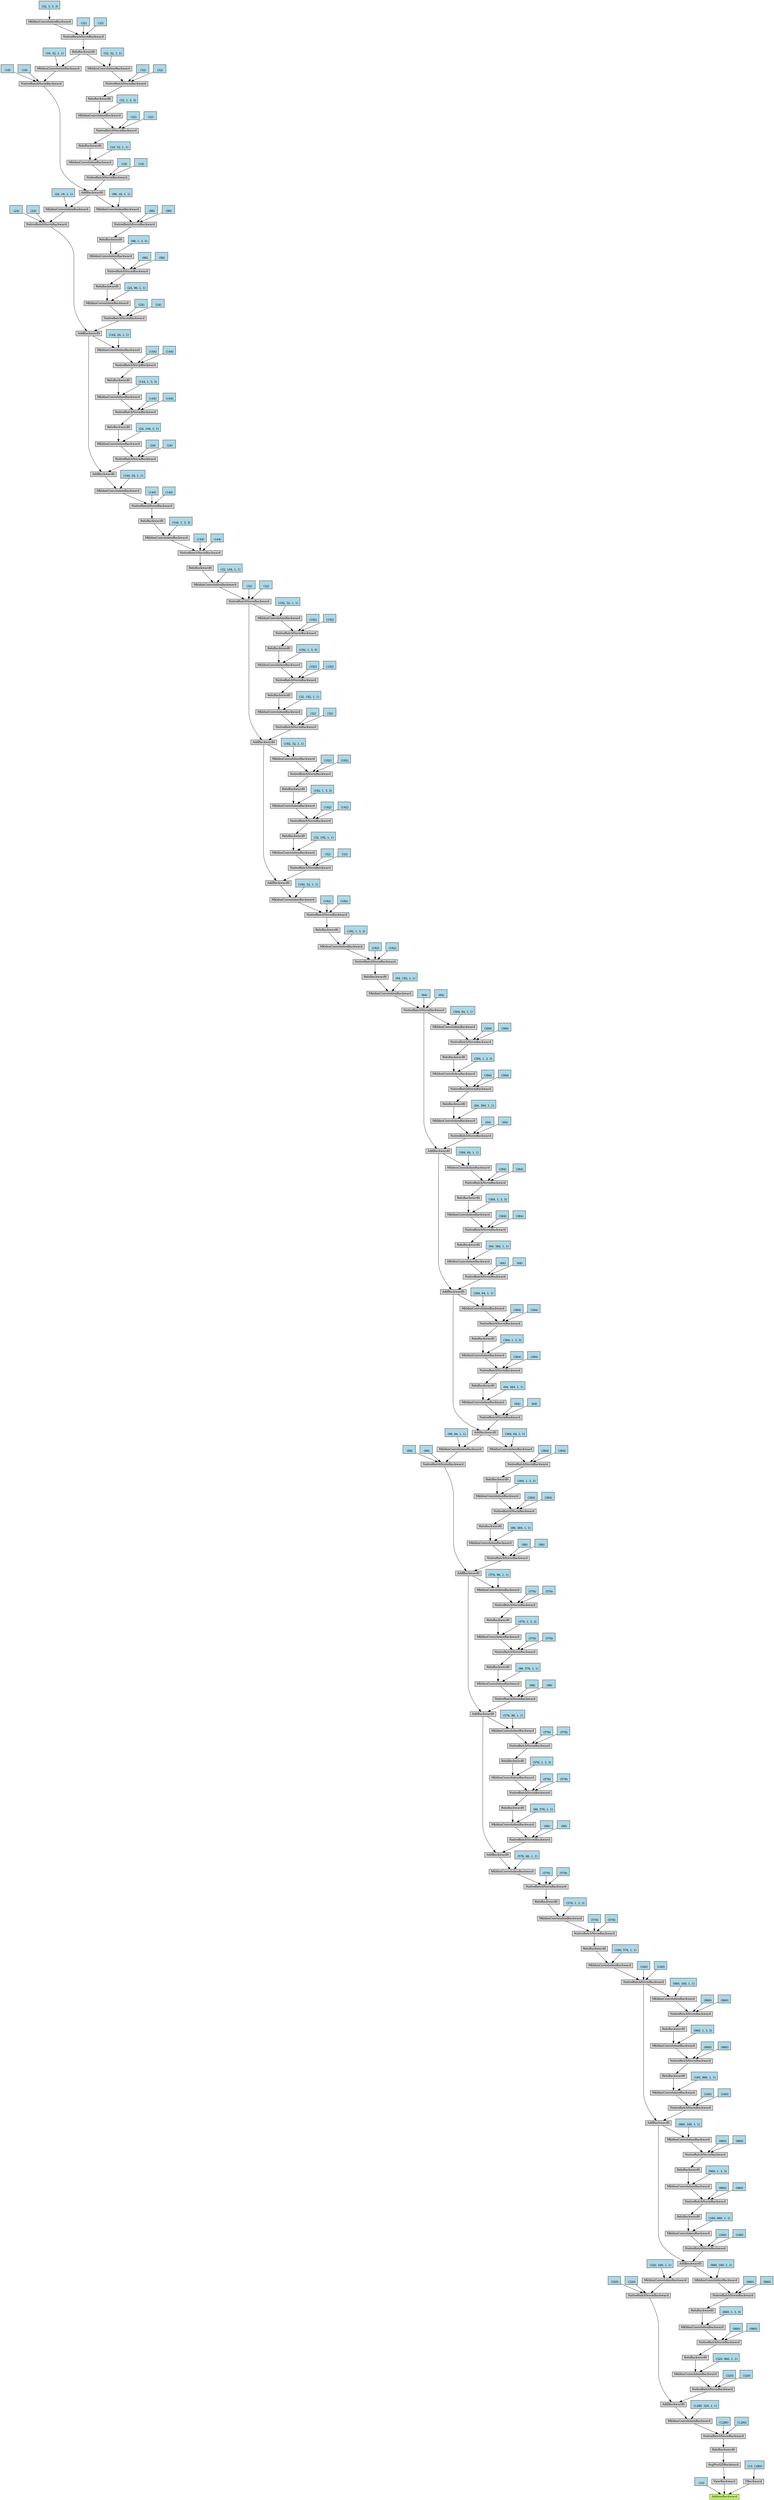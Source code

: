 digraph {
	graph [size="104.25,104.25"]
	node [align=left fontsize=12 height=0.2 ranksep=0.1 shape=box style=filled]
	4929647520 [label=AddmmBackward fillcolor=darkolivegreen1]
	4929647568 -> 4929647520
	4929647568 [label="
 (10)" fillcolor=lightblue]
	4929647616 -> 4929647520
	4929647616 [label=ViewBackward]
	4929647952 -> 4929647616
	4929647952 [label=AvgPool2DBackward]
	4929648000 -> 4929647952
	4929648000 [label=ReluBackward0]
	4929647856 -> 4929648000
	4929647856 [label=NativeBatchNormBackward]
	4929647760 -> 4929647856
	4929647760 [label=MkldnnConvolutionBackward]
	4929648240 -> 4929647760
	4929648240 [label=AddBackward0]
	4929648384 -> 4929648240
	4929648384 [label=NativeBatchNormBackward]
	4929648528 -> 4929648384
	4929648528 [label=MkldnnConvolutionBackward]
	4929648720 -> 4929648528
	4929648720 [label=ReluBackward0]
	4929648864 -> 4929648720
	4929648864 [label=NativeBatchNormBackward]
	4929648960 -> 4929648864
	4929648960 [label=MkldnnConvolutionBackward]
	4929649152 -> 4929648960
	4929649152 [label=ReluBackward0]
	4929649296 -> 4929649152
	4929649296 [label=NativeBatchNormBackward]
	4929649392 -> 4929649296
	4929649392 [label=MkldnnConvolutionBackward]
	4929649584 -> 4929649392
	4929649584 [label=AddBackward0]
	4929649728 -> 4929649584
	4929649728 [label=NativeBatchNormBackward]
	4929649872 -> 4929649728
	4929649872 [label=MkldnnConvolutionBackward]
	4929650064 -> 4929649872
	4929650064 [label=ReluBackward0]
	4929650208 -> 4929650064
	4929650208 [label=NativeBatchNormBackward]
	4929650304 -> 4929650208
	4929650304 [label=MkldnnConvolutionBackward]
	4929650496 -> 4929650304
	4929650496 [label=ReluBackward0]
	4929650640 -> 4929650496
	4929650640 [label=NativeBatchNormBackward]
	4929683568 -> 4929650640
	4929683568 [label=MkldnnConvolutionBackward]
	4929649776 -> 4929683568
	4929649776 [label=AddBackward0]
	4929683856 -> 4929649776
	4929683856 [label=NativeBatchNormBackward]
	4929684000 -> 4929683856
	4929684000 [label=MkldnnConvolutionBackward]
	4929684192 -> 4929684000
	4929684192 [label=ReluBackward0]
	4929684336 -> 4929684192
	4929684336 [label=NativeBatchNormBackward]
	4929684432 -> 4929684336
	4929684432 [label=MkldnnConvolutionBackward]
	4929684624 -> 4929684432
	4929684624 [label=ReluBackward0]
	4929684768 -> 4929684624
	4929684768 [label=NativeBatchNormBackward]
	4929684912 -> 4929684768
	4929684912 [label=MkldnnConvolutionBackward]
	4929683904 -> 4929684912
	4929683904 [label=NativeBatchNormBackward]
	4929685200 -> 4929683904
	4929685200 [label=MkldnnConvolutionBackward]
	4929685392 -> 4929685200
	4929685392 [label=ReluBackward0]
	4929685536 -> 4929685392
	4929685536 [label=NativeBatchNormBackward]
	4929685680 -> 4929685536
	4929685680 [label=MkldnnConvolutionBackward]
	4929685872 -> 4929685680
	4929685872 [label=ReluBackward0]
	4929686016 -> 4929685872
	4929686016 [label=NativeBatchNormBackward]
	4929686160 -> 4929686016
	4929686160 [label=MkldnnConvolutionBackward]
	4929686352 -> 4929686160
	4929686352 [label=AddBackward0]
	4929686496 -> 4929686352
	4929686496 [label=NativeBatchNormBackward]
	4929686640 -> 4929686496
	4929686640 [label=MkldnnConvolutionBackward]
	4929686832 -> 4929686640
	4929686832 [label=ReluBackward0]
	4929686976 -> 4929686832
	4929686976 [label=NativeBatchNormBackward]
	4929687120 -> 4929686976
	4929687120 [label=MkldnnConvolutionBackward]
	4929687312 -> 4929687120
	4929687312 [label=ReluBackward0]
	4929687456 -> 4929687312
	4929687456 [label=NativeBatchNormBackward]
	4929695856 -> 4929687456
	4929695856 [label=MkldnnConvolutionBackward]
	4929686544 -> 4929695856
	4929686544 [label=AddBackward0]
	4929696144 -> 4929686544
	4929696144 [label=NativeBatchNormBackward]
	4929696288 -> 4929696144
	4929696288 [label=MkldnnConvolutionBackward]
	4929696480 -> 4929696288
	4929696480 [label=ReluBackward0]
	4929696624 -> 4929696480
	4929696624 [label=NativeBatchNormBackward]
	4929696768 -> 4929696624
	4929696768 [label=MkldnnConvolutionBackward]
	4929696960 -> 4929696768
	4929696960 [label=ReluBackward0]
	4929697104 -> 4929696960
	4929697104 [label=NativeBatchNormBackward]
	4929697248 -> 4929697104
	4929697248 [label=MkldnnConvolutionBackward]
	4929696192 -> 4929697248
	4929696192 [label=AddBackward0]
	4929697536 -> 4929696192
	4929697536 [label=NativeBatchNormBackward]
	4929697680 -> 4929697536
	4929697680 [label=MkldnnConvolutionBackward]
	4929697872 -> 4929697680
	4929697872 [label=ReluBackward0]
	4929698016 -> 4929697872
	4929698016 [label=NativeBatchNormBackward]
	4929698160 -> 4929698016
	4929698160 [label=MkldnnConvolutionBackward]
	4929698352 -> 4929698160
	4929698352 [label=ReluBackward0]
	4929698496 -> 4929698352
	4929698496 [label=NativeBatchNormBackward]
	4929698640 -> 4929698496
	4929698640 [label=MkldnnConvolutionBackward]
	4929698832 -> 4929698640
	4929698832 [label=AddBackward0]
	4929698976 -> 4929698832
	4929698976 [label=NativeBatchNormBackward]
	4929699120 -> 4929698976
	4929699120 [label=MkldnnConvolutionBackward]
	4929699312 -> 4929699120
	4929699312 [label=ReluBackward0]
	4929699456 -> 4929699312
	4929699456 [label=NativeBatchNormBackward]
	4929699600 -> 4929699456
	4929699600 [label=MkldnnConvolutionBackward]
	4929699792 -> 4929699600
	4929699792 [label=ReluBackward0]
	4929708192 -> 4929699792
	4929708192 [label=NativeBatchNormBackward]
	4929708336 -> 4929708192
	4929708336 [label=MkldnnConvolutionBackward]
	4929699024 -> 4929708336
	4929699024 [label=AddBackward0]
	4929708624 -> 4929699024
	4929708624 [label=NativeBatchNormBackward]
	4929708768 -> 4929708624
	4929708768 [label=MkldnnConvolutionBackward]
	4929708960 -> 4929708768
	4929708960 [label=ReluBackward0]
	4929709104 -> 4929708960
	4929709104 [label=NativeBatchNormBackward]
	4929709248 -> 4929709104
	4929709248 [label=MkldnnConvolutionBackward]
	4929709440 -> 4929709248
	4929709440 [label=ReluBackward0]
	4929709584 -> 4929709440
	4929709584 [label=NativeBatchNormBackward]
	4929709728 -> 4929709584
	4929709728 [label=MkldnnConvolutionBackward]
	4929708672 -> 4929709728
	4929708672 [label=AddBackward0]
	4929710016 -> 4929708672
	4929710016 [label=NativeBatchNormBackward]
	4929710160 -> 4929710016
	4929710160 [label=MkldnnConvolutionBackward]
	4929710352 -> 4929710160
	4929710352 [label=ReluBackward0]
	4929710496 -> 4929710352
	4929710496 [label=NativeBatchNormBackward]
	4929710640 -> 4929710496
	4929710640 [label=MkldnnConvolutionBackward]
	4929710832 -> 4929710640
	4929710832 [label=ReluBackward0]
	4929710976 -> 4929710832
	4929710976 [label=NativeBatchNormBackward]
	4929711120 -> 4929710976
	4929711120 [label=MkldnnConvolutionBackward]
	4929710064 -> 4929711120
	4929710064 [label=NativeBatchNormBackward]
	4929711408 -> 4929710064
	4929711408 [label=MkldnnConvolutionBackward]
	4929711600 -> 4929711408
	4929711600 [label=ReluBackward0]
	4929711744 -> 4929711600
	4929711744 [label=NativeBatchNormBackward]
	4929711888 -> 4929711744
	4929711888 [label=MkldnnConvolutionBackward]
	4929712080 -> 4929711888
	4929712080 [label=ReluBackward0]
	4929720480 -> 4929712080
	4929720480 [label=NativeBatchNormBackward]
	4929720624 -> 4929720480
	4929720624 [label=MkldnnConvolutionBackward]
	4929720816 -> 4929720624
	4929720816 [label=AddBackward0]
	4929720960 -> 4929720816
	4929720960 [label=NativeBatchNormBackward]
	4929721104 -> 4929720960
	4929721104 [label=MkldnnConvolutionBackward]
	4929721296 -> 4929721104
	4929721296 [label=ReluBackward0]
	4929721440 -> 4929721296
	4929721440 [label=NativeBatchNormBackward]
	4929721584 -> 4929721440
	4929721584 [label=MkldnnConvolutionBackward]
	4929721776 -> 4929721584
	4929721776 [label=ReluBackward0]
	4929721920 -> 4929721776
	4929721920 [label=NativeBatchNormBackward]
	4929722064 -> 4929721920
	4929722064 [label=MkldnnConvolutionBackward]
	4929721008 -> 4929722064
	4929721008 [label=AddBackward0]
	4929722352 -> 4929721008
	4929722352 [label=NativeBatchNormBackward]
	4929722496 -> 4929722352
	4929722496 [label=MkldnnConvolutionBackward]
	4929722688 -> 4929722496
	4929722688 [label=ReluBackward0]
	4929722832 -> 4929722688
	4929722832 [label=NativeBatchNormBackward]
	4929722976 -> 4929722832
	4929722976 [label=MkldnnConvolutionBackward]
	4929723168 -> 4929722976
	4929723168 [label=ReluBackward0]
	4929723312 -> 4929723168
	4929723312 [label=NativeBatchNormBackward]
	4929723456 -> 4929723312
	4929723456 [label=MkldnnConvolutionBackward]
	4929722400 -> 4929723456
	4929722400 [label=NativeBatchNormBackward]
	4929723744 -> 4929722400
	4929723744 [label=MkldnnConvolutionBackward]
	4929723936 -> 4929723744
	4929723936 [label=ReluBackward0]
	4929724080 -> 4929723936
	4929724080 [label=NativeBatchNormBackward]
	4929724224 -> 4929724080
	4929724224 [label=MkldnnConvolutionBackward]
	4929736768 -> 4929724224
	4929736768 [label=ReluBackward0]
	4929736912 -> 4929736768
	4929736912 [label=NativeBatchNormBackward]
	4929737056 -> 4929736912
	4929737056 [label=MkldnnConvolutionBackward]
	4929737248 -> 4929737056
	4929737248 [label=AddBackward0]
	4929737392 -> 4929737248
	4929737392 [label=NativeBatchNormBackward]
	4929737536 -> 4929737392
	4929737536 [label=MkldnnConvolutionBackward]
	4929737728 -> 4929737536
	4929737728 [label=ReluBackward0]
	4929737872 -> 4929737728
	4929737872 [label=NativeBatchNormBackward]
	4929738016 -> 4929737872
	4929738016 [label=MkldnnConvolutionBackward]
	4929738208 -> 4929738016
	4929738208 [label=ReluBackward0]
	4929738352 -> 4929738208
	4929738352 [label=NativeBatchNormBackward]
	4929738496 -> 4929738352
	4929738496 [label=MkldnnConvolutionBackward]
	4929737440 -> 4929738496
	4929737440 [label=AddBackward0]
	4929738784 -> 4929737440
	4929738784 [label=NativeBatchNormBackward]
	4929738928 -> 4929738784
	4929738928 [label=MkldnnConvolutionBackward]
	4929739120 -> 4929738928
	4929739120 [label=ReluBackward0]
	4929739264 -> 4929739120
	4929739264 [label=NativeBatchNormBackward]
	4929739408 -> 4929739264
	4929739408 [label=MkldnnConvolutionBackward]
	4929739600 -> 4929739408
	4929739600 [label=ReluBackward0]
	4929739744 -> 4929739600
	4929739744 [label=NativeBatchNormBackward]
	4929739888 -> 4929739744
	4929739888 [label=MkldnnConvolutionBackward]
	4929740080 -> 4929739888
	4929740080 [label=AddBackward0]
	4929740224 -> 4929740080
	4929740224 [label=NativeBatchNormBackward]
	4929740368 -> 4929740224
	4929740368 [label=MkldnnConvolutionBackward]
	4929740560 -> 4929740368
	4929740560 [label=ReluBackward0]
	4929740704 -> 4929740560
	4929740704 [label=NativeBatchNormBackward]
	4929745008 -> 4929740704
	4929745008 [label=MkldnnConvolutionBackward]
	4929745200 -> 4929745008
	4929745200 [label=ReluBackward0]
	4929745344 -> 4929745200
	4929745344 [label=NativeBatchNormBackward]
	4929745488 -> 4929745344
	4929745488 [label=MkldnnConvolutionBackward]
	4929745680 -> 4929745488
	4929745680 [label=ReluBackward0]
	4929745824 -> 4929745680
	4929745824 [label=NativeBatchNormBackward]
	4929745968 -> 4929745824
	4929745968 [label=MkldnnConvolutionBackward]
	4929746160 -> 4929745968
	4929746160 [label="
 (32, 3, 3, 3)" fillcolor=lightblue]
	4929746016 -> 4929745824
	4929746016 [label="
 (32)" fillcolor=lightblue]
	4929746064 -> 4929745824
	4929746064 [label="
 (32)" fillcolor=lightblue]
	4929745728 -> 4929745488
	4929745728 [label="
 (32, 32, 1, 1)" fillcolor=lightblue]
	4929745536 -> 4929745344
	4929745536 [label="
 (32)" fillcolor=lightblue]
	4929745584 -> 4929745344
	4929745584 [label="
 (32)" fillcolor=lightblue]
	4929745248 -> 4929745008
	4929745248 [label="
 (32, 1, 3, 3)" fillcolor=lightblue]
	4929745056 -> 4929740704
	4929745056 [label="
 (32)" fillcolor=lightblue]
	4929745104 -> 4929740704
	4929745104 [label="
 (32)" fillcolor=lightblue]
	4929740608 -> 4929740368
	4929740608 [label="
 (16, 32, 1, 1)" fillcolor=lightblue]
	4929740416 -> 4929740224
	4929740416 [label="
 (16)" fillcolor=lightblue]
	4929740464 -> 4929740224
	4929740464 [label="
 (16)" fillcolor=lightblue]
	4929740272 -> 4929740080
	4929740272 [label=NativeBatchNormBackward]
	4929740512 -> 4929740272
	4929740512 [label=MkldnnConvolutionBackward]
	4929745680 -> 4929740512
	4929745296 -> 4929740512
	4929745296 [label="
 (16, 32, 1, 1)" fillcolor=lightblue]
	4929740656 -> 4929740272
	4929740656 [label="
 (16)" fillcolor=lightblue]
	4929740752 -> 4929740272
	4929740752 [label="
 (16)" fillcolor=lightblue]
	4929740128 -> 4929739888
	4929740128 [label="
 (96, 16, 1, 1)" fillcolor=lightblue]
	4929739936 -> 4929739744
	4929739936 [label="
 (96)" fillcolor=lightblue]
	4929739984 -> 4929739744
	4929739984 [label="
 (96)" fillcolor=lightblue]
	4929739648 -> 4929739408
	4929739648 [label="
 (96, 1, 3, 3)" fillcolor=lightblue]
	4929739456 -> 4929739264
	4929739456 [label="
 (96)" fillcolor=lightblue]
	4929739504 -> 4929739264
	4929739504 [label="
 (96)" fillcolor=lightblue]
	4929739168 -> 4929738928
	4929739168 [label="
 (24, 96, 1, 1)" fillcolor=lightblue]
	4929738976 -> 4929738784
	4929738976 [label="
 (24)" fillcolor=lightblue]
	4929739024 -> 4929738784
	4929739024 [label="
 (24)" fillcolor=lightblue]
	4929738832 -> 4929737440
	4929738832 [label=NativeBatchNormBackward]
	4929739072 -> 4929738832
	4929739072 [label=MkldnnConvolutionBackward]
	4929740080 -> 4929739072
	4929739696 -> 4929739072
	4929739696 [label="
 (24, 16, 1, 1)" fillcolor=lightblue]
	4929739216 -> 4929738832
	4929739216 [label="
 (24)" fillcolor=lightblue]
	4929739312 -> 4929738832
	4929739312 [label="
 (24)" fillcolor=lightblue]
	4929738688 -> 4929738496
	4929738688 [label="
 (144, 24, 1, 1)" fillcolor=lightblue]
	4929738544 -> 4929738352
	4929738544 [label="
 (144)" fillcolor=lightblue]
	4929738592 -> 4929738352
	4929738592 [label="
 (144)" fillcolor=lightblue]
	4929738256 -> 4929738016
	4929738256 [label="
 (144, 1, 3, 3)" fillcolor=lightblue]
	4929738064 -> 4929737872
	4929738064 [label="
 (144)" fillcolor=lightblue]
	4929738112 -> 4929737872
	4929738112 [label="
 (144)" fillcolor=lightblue]
	4929737776 -> 4929737536
	4929737776 [label="
 (24, 144, 1, 1)" fillcolor=lightblue]
	4929737584 -> 4929737392
	4929737584 [label="
 (24)" fillcolor=lightblue]
	4929737632 -> 4929737392
	4929737632 [label="
 (24)" fillcolor=lightblue]
	4929737440 -> 4929737248
	4929737296 -> 4929737056
	4929737296 [label="
 (144, 24, 1, 1)" fillcolor=lightblue]
	4929737104 -> 4929736912
	4929737104 [label="
 (144)" fillcolor=lightblue]
	4929737152 -> 4929736912
	4929737152 [label="
 (144)" fillcolor=lightblue]
	4929736816 -> 4929724224
	4929736816 [label="
 (144, 1, 3, 3)" fillcolor=lightblue]
	4929724272 -> 4929724080
	4929724272 [label="
 (144)" fillcolor=lightblue]
	4929724320 -> 4929724080
	4929724320 [label="
 (144)" fillcolor=lightblue]
	4929723984 -> 4929723744
	4929723984 [label="
 (32, 144, 1, 1)" fillcolor=lightblue]
	4929723792 -> 4929722400
	4929723792 [label="
 (32)" fillcolor=lightblue]
	4929723840 -> 4929722400
	4929723840 [label="
 (32)" fillcolor=lightblue]
	4929723648 -> 4929723456
	4929723648 [label="
 (192, 32, 1, 1)" fillcolor=lightblue]
	4929723504 -> 4929723312
	4929723504 [label="
 (192)" fillcolor=lightblue]
	4929723552 -> 4929723312
	4929723552 [label="
 (192)" fillcolor=lightblue]
	4929723216 -> 4929722976
	4929723216 [label="
 (192, 1, 3, 3)" fillcolor=lightblue]
	4929723024 -> 4929722832
	4929723024 [label="
 (192)" fillcolor=lightblue]
	4929723072 -> 4929722832
	4929723072 [label="
 (192)" fillcolor=lightblue]
	4929722736 -> 4929722496
	4929722736 [label="
 (32, 192, 1, 1)" fillcolor=lightblue]
	4929722544 -> 4929722352
	4929722544 [label="
 (32)" fillcolor=lightblue]
	4929722592 -> 4929722352
	4929722592 [label="
 (32)" fillcolor=lightblue]
	4929722400 -> 4929721008
	4929722256 -> 4929722064
	4929722256 [label="
 (192, 32, 1, 1)" fillcolor=lightblue]
	4929722112 -> 4929721920
	4929722112 [label="
 (192)" fillcolor=lightblue]
	4929722160 -> 4929721920
	4929722160 [label="
 (192)" fillcolor=lightblue]
	4929721824 -> 4929721584
	4929721824 [label="
 (192, 1, 3, 3)" fillcolor=lightblue]
	4929721632 -> 4929721440
	4929721632 [label="
 (192)" fillcolor=lightblue]
	4929721680 -> 4929721440
	4929721680 [label="
 (192)" fillcolor=lightblue]
	4929721344 -> 4929721104
	4929721344 [label="
 (32, 192, 1, 1)" fillcolor=lightblue]
	4929721152 -> 4929720960
	4929721152 [label="
 (32)" fillcolor=lightblue]
	4929721200 -> 4929720960
	4929721200 [label="
 (32)" fillcolor=lightblue]
	4929721008 -> 4929720816
	4929720864 -> 4929720624
	4929720864 [label="
 (192, 32, 1, 1)" fillcolor=lightblue]
	4929720672 -> 4929720480
	4929720672 [label="
 (192)" fillcolor=lightblue]
	4929720720 -> 4929720480
	4929720720 [label="
 (192)" fillcolor=lightblue]
	4929720384 -> 4929711888
	4929720384 [label="
 (192, 1, 3, 3)" fillcolor=lightblue]
	4929711936 -> 4929711744
	4929711936 [label="
 (192)" fillcolor=lightblue]
	4929711984 -> 4929711744
	4929711984 [label="
 (192)" fillcolor=lightblue]
	4929711648 -> 4929711408
	4929711648 [label="
 (64, 192, 1, 1)" fillcolor=lightblue]
	4929711456 -> 4929710064
	4929711456 [label="
 (64)" fillcolor=lightblue]
	4929711504 -> 4929710064
	4929711504 [label="
 (64)" fillcolor=lightblue]
	4929711312 -> 4929711120
	4929711312 [label="
 (384, 64, 1, 1)" fillcolor=lightblue]
	4929711168 -> 4929710976
	4929711168 [label="
 (384)" fillcolor=lightblue]
	4929711216 -> 4929710976
	4929711216 [label="
 (384)" fillcolor=lightblue]
	4929710880 -> 4929710640
	4929710880 [label="
 (384, 1, 3, 3)" fillcolor=lightblue]
	4929710688 -> 4929710496
	4929710688 [label="
 (384)" fillcolor=lightblue]
	4929710736 -> 4929710496
	4929710736 [label="
 (384)" fillcolor=lightblue]
	4929710400 -> 4929710160
	4929710400 [label="
 (64, 384, 1, 1)" fillcolor=lightblue]
	4929710208 -> 4929710016
	4929710208 [label="
 (64)" fillcolor=lightblue]
	4929710256 -> 4929710016
	4929710256 [label="
 (64)" fillcolor=lightblue]
	4929710064 -> 4929708672
	4929709920 -> 4929709728
	4929709920 [label="
 (384, 64, 1, 1)" fillcolor=lightblue]
	4929709776 -> 4929709584
	4929709776 [label="
 (384)" fillcolor=lightblue]
	4929709824 -> 4929709584
	4929709824 [label="
 (384)" fillcolor=lightblue]
	4929709488 -> 4929709248
	4929709488 [label="
 (384, 1, 3, 3)" fillcolor=lightblue]
	4929709296 -> 4929709104
	4929709296 [label="
 (384)" fillcolor=lightblue]
	4929709344 -> 4929709104
	4929709344 [label="
 (384)" fillcolor=lightblue]
	4929709008 -> 4929708768
	4929709008 [label="
 (64, 384, 1, 1)" fillcolor=lightblue]
	4929708816 -> 4929708624
	4929708816 [label="
 (64)" fillcolor=lightblue]
	4929708864 -> 4929708624
	4929708864 [label="
 (64)" fillcolor=lightblue]
	4929708672 -> 4929699024
	4929708528 -> 4929708336
	4929708528 [label="
 (384, 64, 1, 1)" fillcolor=lightblue]
	4929708384 -> 4929708192
	4929708384 [label="
 (384)" fillcolor=lightblue]
	4929708432 -> 4929708192
	4929708432 [label="
 (384)" fillcolor=lightblue]
	4929708096 -> 4929699600
	4929708096 [label="
 (384, 1, 3, 3)" fillcolor=lightblue]
	4929699648 -> 4929699456
	4929699648 [label="
 (384)" fillcolor=lightblue]
	4929699696 -> 4929699456
	4929699696 [label="
 (384)" fillcolor=lightblue]
	4929699360 -> 4929699120
	4929699360 [label="
 (64, 384, 1, 1)" fillcolor=lightblue]
	4929699168 -> 4929698976
	4929699168 [label="
 (64)" fillcolor=lightblue]
	4929699216 -> 4929698976
	4929699216 [label="
 (64)" fillcolor=lightblue]
	4929699024 -> 4929698832
	4929698880 -> 4929698640
	4929698880 [label="
 (384, 64, 1, 1)" fillcolor=lightblue]
	4929698688 -> 4929698496
	4929698688 [label="
 (384)" fillcolor=lightblue]
	4929698736 -> 4929698496
	4929698736 [label="
 (384)" fillcolor=lightblue]
	4929698400 -> 4929698160
	4929698400 [label="
 (384, 1, 3, 3)" fillcolor=lightblue]
	4929698208 -> 4929698016
	4929698208 [label="
 (384)" fillcolor=lightblue]
	4929698256 -> 4929698016
	4929698256 [label="
 (384)" fillcolor=lightblue]
	4929697920 -> 4929697680
	4929697920 [label="
 (96, 384, 1, 1)" fillcolor=lightblue]
	4929697728 -> 4929697536
	4929697728 [label="
 (96)" fillcolor=lightblue]
	4929697776 -> 4929697536
	4929697776 [label="
 (96)" fillcolor=lightblue]
	4929697584 -> 4929696192
	4929697584 [label=NativeBatchNormBackward]
	4929697824 -> 4929697584
	4929697824 [label=MkldnnConvolutionBackward]
	4929698832 -> 4929697824
	4929698448 -> 4929697824
	4929698448 [label="
 (96, 64, 1, 1)" fillcolor=lightblue]
	4929697968 -> 4929697584
	4929697968 [label="
 (96)" fillcolor=lightblue]
	4929698064 -> 4929697584
	4929698064 [label="
 (96)" fillcolor=lightblue]
	4929697440 -> 4929697248
	4929697440 [label="
 (576, 96, 1, 1)" fillcolor=lightblue]
	4929697296 -> 4929697104
	4929697296 [label="
 (576)" fillcolor=lightblue]
	4929697344 -> 4929697104
	4929697344 [label="
 (576)" fillcolor=lightblue]
	4929697008 -> 4929696768
	4929697008 [label="
 (576, 1, 3, 3)" fillcolor=lightblue]
	4929696816 -> 4929696624
	4929696816 [label="
 (576)" fillcolor=lightblue]
	4929696864 -> 4929696624
	4929696864 [label="
 (576)" fillcolor=lightblue]
	4929696528 -> 4929696288
	4929696528 [label="
 (96, 576, 1, 1)" fillcolor=lightblue]
	4929696336 -> 4929696144
	4929696336 [label="
 (96)" fillcolor=lightblue]
	4929696384 -> 4929696144
	4929696384 [label="
 (96)" fillcolor=lightblue]
	4929696192 -> 4929686544
	4929696048 -> 4929695856
	4929696048 [label="
 (576, 96, 1, 1)" fillcolor=lightblue]
	4929695904 -> 4929687456
	4929695904 [label="
 (576)" fillcolor=lightblue]
	4929695952 -> 4929687456
	4929695952 [label="
 (576)" fillcolor=lightblue]
	4929687360 -> 4929687120
	4929687360 [label="
 (576, 1, 3, 3)" fillcolor=lightblue]
	4929687168 -> 4929686976
	4929687168 [label="
 (576)" fillcolor=lightblue]
	4929687216 -> 4929686976
	4929687216 [label="
 (576)" fillcolor=lightblue]
	4929686880 -> 4929686640
	4929686880 [label="
 (96, 576, 1, 1)" fillcolor=lightblue]
	4929686688 -> 4929686496
	4929686688 [label="
 (96)" fillcolor=lightblue]
	4929686736 -> 4929686496
	4929686736 [label="
 (96)" fillcolor=lightblue]
	4929686544 -> 4929686352
	4929686400 -> 4929686160
	4929686400 [label="
 (576, 96, 1, 1)" fillcolor=lightblue]
	4929686208 -> 4929686016
	4929686208 [label="
 (576)" fillcolor=lightblue]
	4929686256 -> 4929686016
	4929686256 [label="
 (576)" fillcolor=lightblue]
	4929685920 -> 4929685680
	4929685920 [label="
 (576, 1, 3, 3)" fillcolor=lightblue]
	4929685728 -> 4929685536
	4929685728 [label="
 (576)" fillcolor=lightblue]
	4929685776 -> 4929685536
	4929685776 [label="
 (576)" fillcolor=lightblue]
	4929685440 -> 4929685200
	4929685440 [label="
 (160, 576, 1, 1)" fillcolor=lightblue]
	4929685248 -> 4929683904
	4929685248 [label="
 (160)" fillcolor=lightblue]
	4929685296 -> 4929683904
	4929685296 [label="
 (160)" fillcolor=lightblue]
	4929685104 -> 4929684912
	4929685104 [label="
 (960, 160, 1, 1)" fillcolor=lightblue]
	4929684960 -> 4929684768
	4929684960 [label="
 (960)" fillcolor=lightblue]
	4929685008 -> 4929684768
	4929685008 [label="
 (960)" fillcolor=lightblue]
	4929684672 -> 4929684432
	4929684672 [label="
 (960, 1, 3, 3)" fillcolor=lightblue]
	4929684480 -> 4929684336
	4929684480 [label="
 (960)" fillcolor=lightblue]
	4929684528 -> 4929684336
	4929684528 [label="
 (960)" fillcolor=lightblue]
	4929684240 -> 4929684000
	4929684240 [label="
 (160, 960, 1, 1)" fillcolor=lightblue]
	4929684048 -> 4929683856
	4929684048 [label="
 (160)" fillcolor=lightblue]
	4929684096 -> 4929683856
	4929684096 [label="
 (160)" fillcolor=lightblue]
	4929683904 -> 4929649776
	4929683760 -> 4929683568
	4929683760 [label="
 (960, 160, 1, 1)" fillcolor=lightblue]
	4929683616 -> 4929650640
	4929683616 [label="
 (960)" fillcolor=lightblue]
	4929683664 -> 4929650640
	4929683664 [label="
 (960)" fillcolor=lightblue]
	4929650544 -> 4929650304
	4929650544 [label="
 (960, 1, 3, 3)" fillcolor=lightblue]
	4929650352 -> 4929650208
	4929650352 [label="
 (960)" fillcolor=lightblue]
	4929650400 -> 4929650208
	4929650400 [label="
 (960)" fillcolor=lightblue]
	4929650112 -> 4929649872
	4929650112 [label="
 (160, 960, 1, 1)" fillcolor=lightblue]
	4929649920 -> 4929649728
	4929649920 [label="
 (160)" fillcolor=lightblue]
	4929649968 -> 4929649728
	4929649968 [label="
 (160)" fillcolor=lightblue]
	4929649776 -> 4929649584
	4929649632 -> 4929649392
	4929649632 [label="
 (960, 160, 1, 1)" fillcolor=lightblue]
	4929649440 -> 4929649296
	4929649440 [label="
 (960)" fillcolor=lightblue]
	4929649488 -> 4929649296
	4929649488 [label="
 (960)" fillcolor=lightblue]
	4929649200 -> 4929648960
	4929649200 [label="
 (960, 1, 3, 3)" fillcolor=lightblue]
	4929649008 -> 4929648864
	4929649008 [label="
 (960)" fillcolor=lightblue]
	4929649056 -> 4929648864
	4929649056 [label="
 (960)" fillcolor=lightblue]
	4929648768 -> 4929648528
	4929648768 [label="
 (320, 960, 1, 1)" fillcolor=lightblue]
	4929648576 -> 4929648384
	4929648576 [label="
 (320)" fillcolor=lightblue]
	4929648624 -> 4929648384
	4929648624 [label="
 (320)" fillcolor=lightblue]
	4929648432 -> 4929648240
	4929648432 [label=NativeBatchNormBackward]
	4929648672 -> 4929648432
	4929648672 [label=MkldnnConvolutionBackward]
	4929649584 -> 4929648672
	4929649248 -> 4929648672
	4929649248 [label="
 (320, 160, 1, 1)" fillcolor=lightblue]
	4929648816 -> 4929648432
	4929648816 [label="
 (320)" fillcolor=lightblue]
	4929648912 -> 4929648432
	4929648912 [label="
 (320)" fillcolor=lightblue]
	4929648288 -> 4929647760
	4929648288 [label="
 (1280, 320, 1, 1)" fillcolor=lightblue]
	4929648096 -> 4929647856
	4929648096 [label="
 (1280)" fillcolor=lightblue]
	4929648144 -> 4929647856
	4929648144 [label="
 (1280)" fillcolor=lightblue]
	4929647664 -> 4929647520
	4929647664 [label=TBackward]
	4929647904 -> 4929647664
	4929647904 [label="
 (10, 1280)" fillcolor=lightblue]
}
